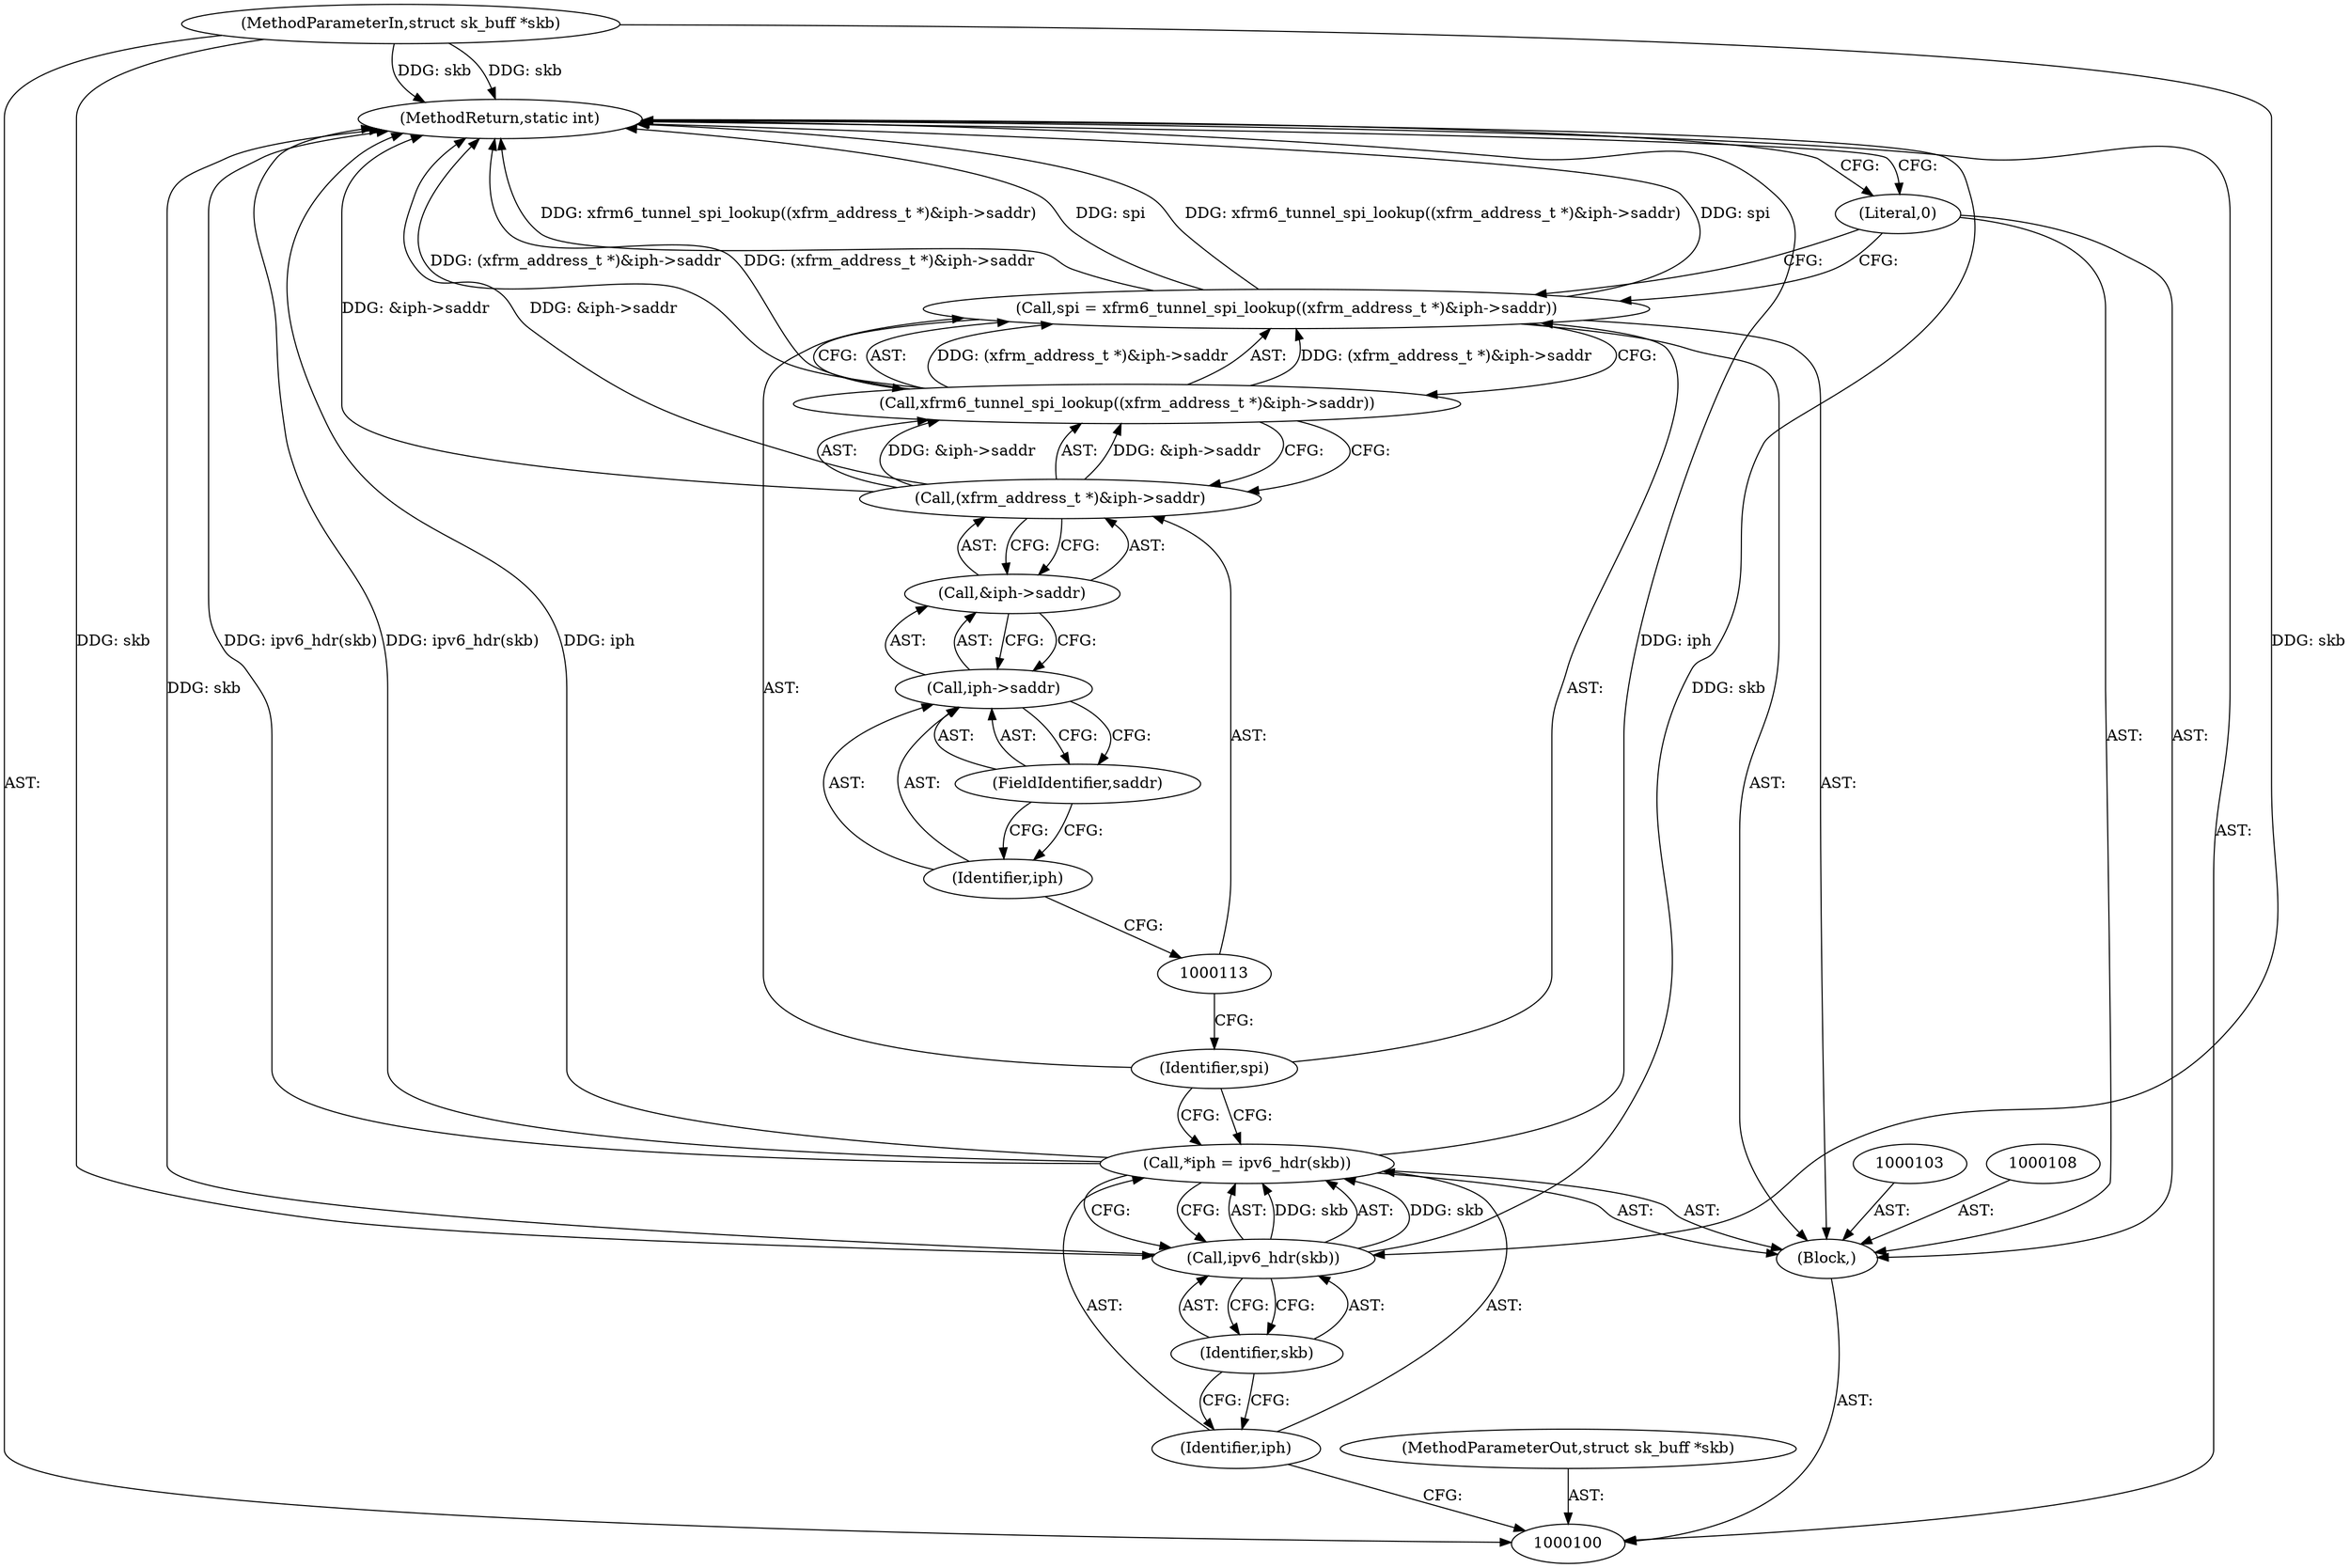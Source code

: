 digraph "0_linux_d0772b70faaf8e9f2013b6c4273d94d5eac8047a" {
"1000119" [label="(MethodReturn,static int)"];
"1000101" [label="(MethodParameterIn,struct sk_buff *skb)"];
"1000154" [label="(MethodParameterOut,struct sk_buff *skb)"];
"1000102" [label="(Block,)"];
"1000104" [label="(Call,*iph = ipv6_hdr(skb))"];
"1000105" [label="(Identifier,iph)"];
"1000106" [label="(Call,ipv6_hdr(skb))"];
"1000107" [label="(Identifier,skb)"];
"1000109" [label="(Call,spi = xfrm6_tunnel_spi_lookup((xfrm_address_t *)&iph->saddr))"];
"1000110" [label="(Identifier,spi)"];
"1000112" [label="(Call,(xfrm_address_t *)&iph->saddr)"];
"1000114" [label="(Call,&iph->saddr)"];
"1000115" [label="(Call,iph->saddr)"];
"1000116" [label="(Identifier,iph)"];
"1000117" [label="(FieldIdentifier,saddr)"];
"1000111" [label="(Call,xfrm6_tunnel_spi_lookup((xfrm_address_t *)&iph->saddr))"];
"1000118" [label="(Literal,0)"];
"1000119" -> "1000100"  [label="AST: "];
"1000119" -> "1000118"  [label="CFG: "];
"1000106" -> "1000119"  [label="DDG: skb"];
"1000104" -> "1000119"  [label="DDG: iph"];
"1000104" -> "1000119"  [label="DDG: ipv6_hdr(skb)"];
"1000112" -> "1000119"  [label="DDG: &iph->saddr"];
"1000111" -> "1000119"  [label="DDG: (xfrm_address_t *)&iph->saddr"];
"1000109" -> "1000119"  [label="DDG: xfrm6_tunnel_spi_lookup((xfrm_address_t *)&iph->saddr)"];
"1000109" -> "1000119"  [label="DDG: spi"];
"1000101" -> "1000119"  [label="DDG: skb"];
"1000101" -> "1000100"  [label="AST: "];
"1000101" -> "1000119"  [label="DDG: skb"];
"1000101" -> "1000106"  [label="DDG: skb"];
"1000154" -> "1000100"  [label="AST: "];
"1000102" -> "1000100"  [label="AST: "];
"1000103" -> "1000102"  [label="AST: "];
"1000104" -> "1000102"  [label="AST: "];
"1000108" -> "1000102"  [label="AST: "];
"1000109" -> "1000102"  [label="AST: "];
"1000118" -> "1000102"  [label="AST: "];
"1000104" -> "1000102"  [label="AST: "];
"1000104" -> "1000106"  [label="CFG: "];
"1000105" -> "1000104"  [label="AST: "];
"1000106" -> "1000104"  [label="AST: "];
"1000110" -> "1000104"  [label="CFG: "];
"1000104" -> "1000119"  [label="DDG: iph"];
"1000104" -> "1000119"  [label="DDG: ipv6_hdr(skb)"];
"1000106" -> "1000104"  [label="DDG: skb"];
"1000105" -> "1000104"  [label="AST: "];
"1000105" -> "1000100"  [label="CFG: "];
"1000107" -> "1000105"  [label="CFG: "];
"1000106" -> "1000104"  [label="AST: "];
"1000106" -> "1000107"  [label="CFG: "];
"1000107" -> "1000106"  [label="AST: "];
"1000104" -> "1000106"  [label="CFG: "];
"1000106" -> "1000119"  [label="DDG: skb"];
"1000106" -> "1000104"  [label="DDG: skb"];
"1000101" -> "1000106"  [label="DDG: skb"];
"1000107" -> "1000106"  [label="AST: "];
"1000107" -> "1000105"  [label="CFG: "];
"1000106" -> "1000107"  [label="CFG: "];
"1000109" -> "1000102"  [label="AST: "];
"1000109" -> "1000111"  [label="CFG: "];
"1000110" -> "1000109"  [label="AST: "];
"1000111" -> "1000109"  [label="AST: "];
"1000118" -> "1000109"  [label="CFG: "];
"1000109" -> "1000119"  [label="DDG: xfrm6_tunnel_spi_lookup((xfrm_address_t *)&iph->saddr)"];
"1000109" -> "1000119"  [label="DDG: spi"];
"1000111" -> "1000109"  [label="DDG: (xfrm_address_t *)&iph->saddr"];
"1000110" -> "1000109"  [label="AST: "];
"1000110" -> "1000104"  [label="CFG: "];
"1000113" -> "1000110"  [label="CFG: "];
"1000112" -> "1000111"  [label="AST: "];
"1000112" -> "1000114"  [label="CFG: "];
"1000113" -> "1000112"  [label="AST: "];
"1000114" -> "1000112"  [label="AST: "];
"1000111" -> "1000112"  [label="CFG: "];
"1000112" -> "1000119"  [label="DDG: &iph->saddr"];
"1000112" -> "1000111"  [label="DDG: &iph->saddr"];
"1000114" -> "1000112"  [label="AST: "];
"1000114" -> "1000115"  [label="CFG: "];
"1000115" -> "1000114"  [label="AST: "];
"1000112" -> "1000114"  [label="CFG: "];
"1000115" -> "1000114"  [label="AST: "];
"1000115" -> "1000117"  [label="CFG: "];
"1000116" -> "1000115"  [label="AST: "];
"1000117" -> "1000115"  [label="AST: "];
"1000114" -> "1000115"  [label="CFG: "];
"1000116" -> "1000115"  [label="AST: "];
"1000116" -> "1000113"  [label="CFG: "];
"1000117" -> "1000116"  [label="CFG: "];
"1000117" -> "1000115"  [label="AST: "];
"1000117" -> "1000116"  [label="CFG: "];
"1000115" -> "1000117"  [label="CFG: "];
"1000111" -> "1000109"  [label="AST: "];
"1000111" -> "1000112"  [label="CFG: "];
"1000112" -> "1000111"  [label="AST: "];
"1000109" -> "1000111"  [label="CFG: "];
"1000111" -> "1000119"  [label="DDG: (xfrm_address_t *)&iph->saddr"];
"1000111" -> "1000109"  [label="DDG: (xfrm_address_t *)&iph->saddr"];
"1000112" -> "1000111"  [label="DDG: &iph->saddr"];
"1000118" -> "1000102"  [label="AST: "];
"1000118" -> "1000109"  [label="CFG: "];
"1000119" -> "1000118"  [label="CFG: "];
}
